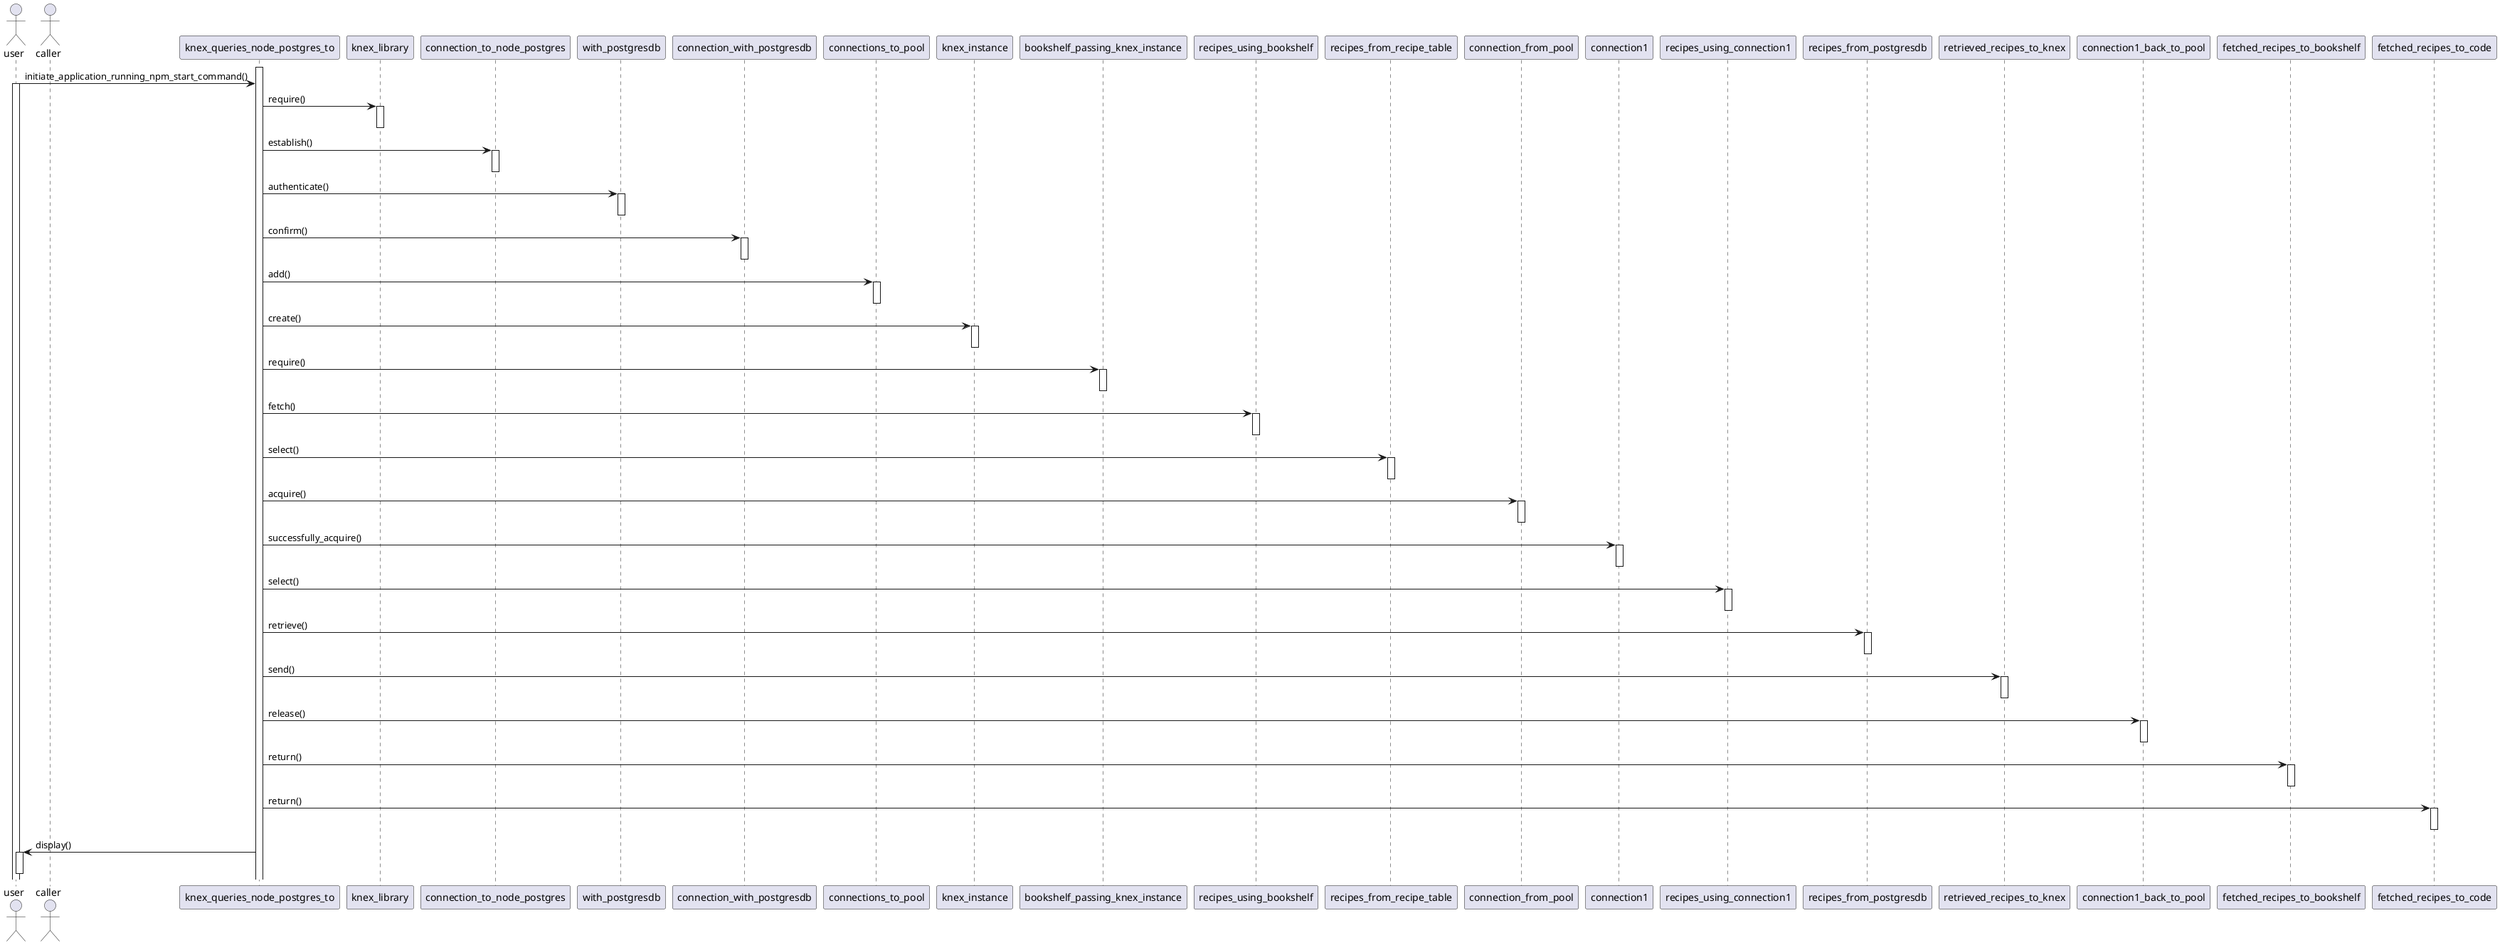 @startuml
actor user
actor caller
participant knex_queries_node_postgres_to
activate knex_queries_node_postgres_to
user -> knex_queries_node_postgres_to: initiate_application_running_npm_start_command()
activate user
participant knex_library
knex_queries_node_postgres_to -> knex_library: require()
activate knex_library
deactivate knex_library
participant connection_to_node_postgres
knex_queries_node_postgres_to -> connection_to_node_postgres: establish()
activate connection_to_node_postgres
deactivate connection_to_node_postgres
participant with_postgresdb
knex_queries_node_postgres_to -> with_postgresdb: authenticate()
activate with_postgresdb
deactivate with_postgresdb
participant connection_with_postgresdb
knex_queries_node_postgres_to -> connection_with_postgresdb: confirm()
activate connection_with_postgresdb
deactivate connection_with_postgresdb
participant connections_to_pool
knex_queries_node_postgres_to -> connections_to_pool: add()
activate connections_to_pool
deactivate connections_to_pool
participant knex_instance
knex_queries_node_postgres_to -> knex_instance: create()
activate knex_instance
deactivate knex_instance
participant bookshelf_passing_knex_instance
knex_queries_node_postgres_to -> bookshelf_passing_knex_instance: require()
activate bookshelf_passing_knex_instance
deactivate bookshelf_passing_knex_instance
participant recipes_using_bookshelf
knex_queries_node_postgres_to -> recipes_using_bookshelf: fetch()
activate recipes_using_bookshelf
deactivate recipes_using_bookshelf
participant recipes_from_recipe_table
knex_queries_node_postgres_to -> recipes_from_recipe_table: select()
activate recipes_from_recipe_table
deactivate recipes_from_recipe_table
participant connection_from_pool
knex_queries_node_postgres_to -> connection_from_pool: acquire()
activate connection_from_pool
deactivate connection_from_pool
participant connection1
knex_queries_node_postgres_to -> connection1: successfully_acquire()
activate connection1
deactivate connection1
participant recipes_using_connection1
knex_queries_node_postgres_to -> recipes_using_connection1: select()
activate recipes_using_connection1
deactivate recipes_using_connection1
participant recipes_from_postgresdb
knex_queries_node_postgres_to -> recipes_from_postgresdb: retrieve()
activate recipes_from_postgresdb
deactivate recipes_from_postgresdb
participant retrieved_recipes_to_knex
knex_queries_node_postgres_to -> retrieved_recipes_to_knex: send()
activate retrieved_recipes_to_knex
deactivate retrieved_recipes_to_knex
participant connection1_back_to_pool
knex_queries_node_postgres_to -> connection1_back_to_pool: release()
activate connection1_back_to_pool
deactivate connection1_back_to_pool
participant fetched_recipes_to_bookshelf
knex_queries_node_postgres_to -> fetched_recipes_to_bookshelf: return()
activate fetched_recipes_to_bookshelf
deactivate fetched_recipes_to_bookshelf
participant fetched_recipes_to_code
knex_queries_node_postgres_to -> fetched_recipes_to_code: return()
activate fetched_recipes_to_code
deactivate fetched_recipes_to_code
knex_queries_node_postgres_to -> user: display()
activate user
deactivate user
@enduml
